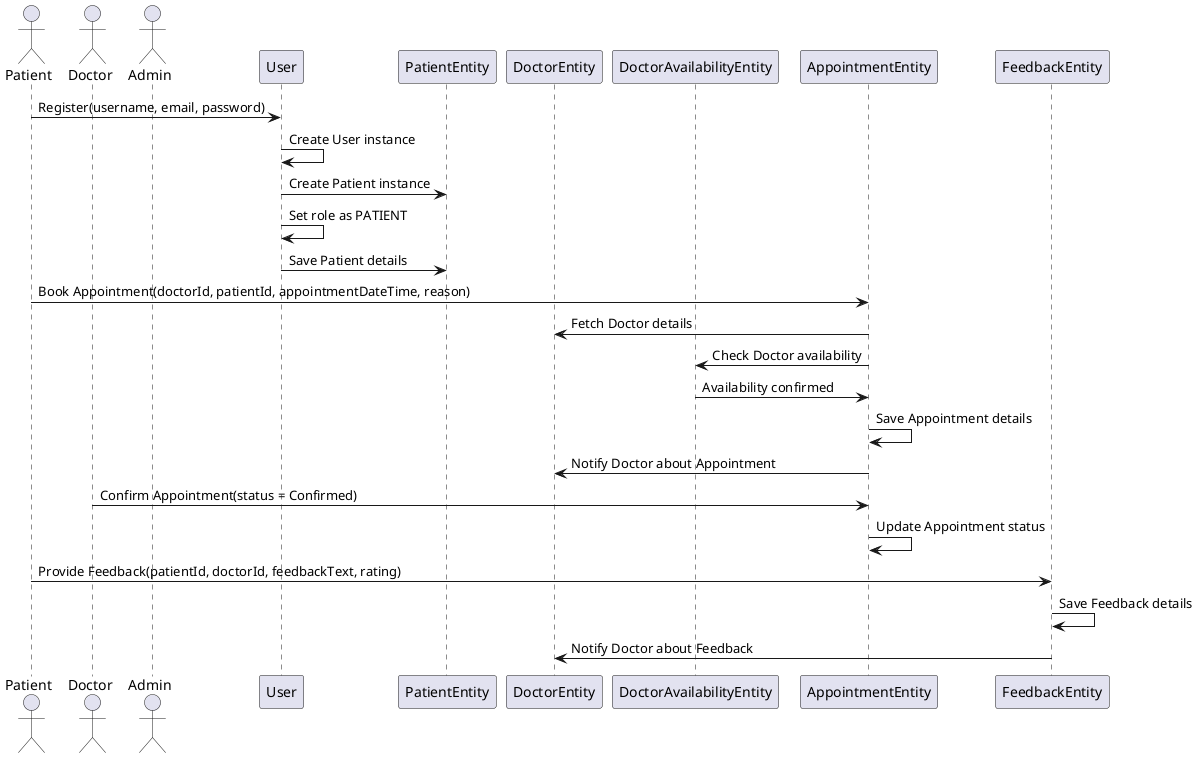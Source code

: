 @startuml
actor Patient as p
actor Doctor as d
actor Admin as a

participant User
participant PatientEntity
participant DoctorEntity
participant DoctorAvailabilityEntity
participant AppointmentEntity
participant FeedbackEntity

' Patient registers
p -> User: Register(username, email, password)
User -> User: Create User instance
User -> PatientEntity: Create Patient instance
User -> User: Set role as PATIENT
User -> PatientEntity: Save Patient details

' Patient books an appointment
p -> AppointmentEntity: Book Appointment(doctorId, patientId, appointmentDateTime, reason)
AppointmentEntity -> DoctorEntity: Fetch Doctor details
AppointmentEntity -> DoctorAvailabilityEntity: Check Doctor availability
DoctorAvailabilityEntity -> AppointmentEntity: Availability confirmed
AppointmentEntity -> AppointmentEntity: Save Appointment details
AppointmentEntity -> DoctorEntity: Notify Doctor about Appointment

' Doctor confirms the appointment
d -> AppointmentEntity: Confirm Appointment(status = Confirmed)
AppointmentEntity -> AppointmentEntity: Update Appointment status

' Patient provides feedback
p -> FeedbackEntity: Provide Feedback(patientId, doctorId, feedbackText, rating)
FeedbackEntity -> FeedbackEntity: Save Feedback details
FeedbackEntity -> DoctorEntity: Notify Doctor about Feedback

@enduml
